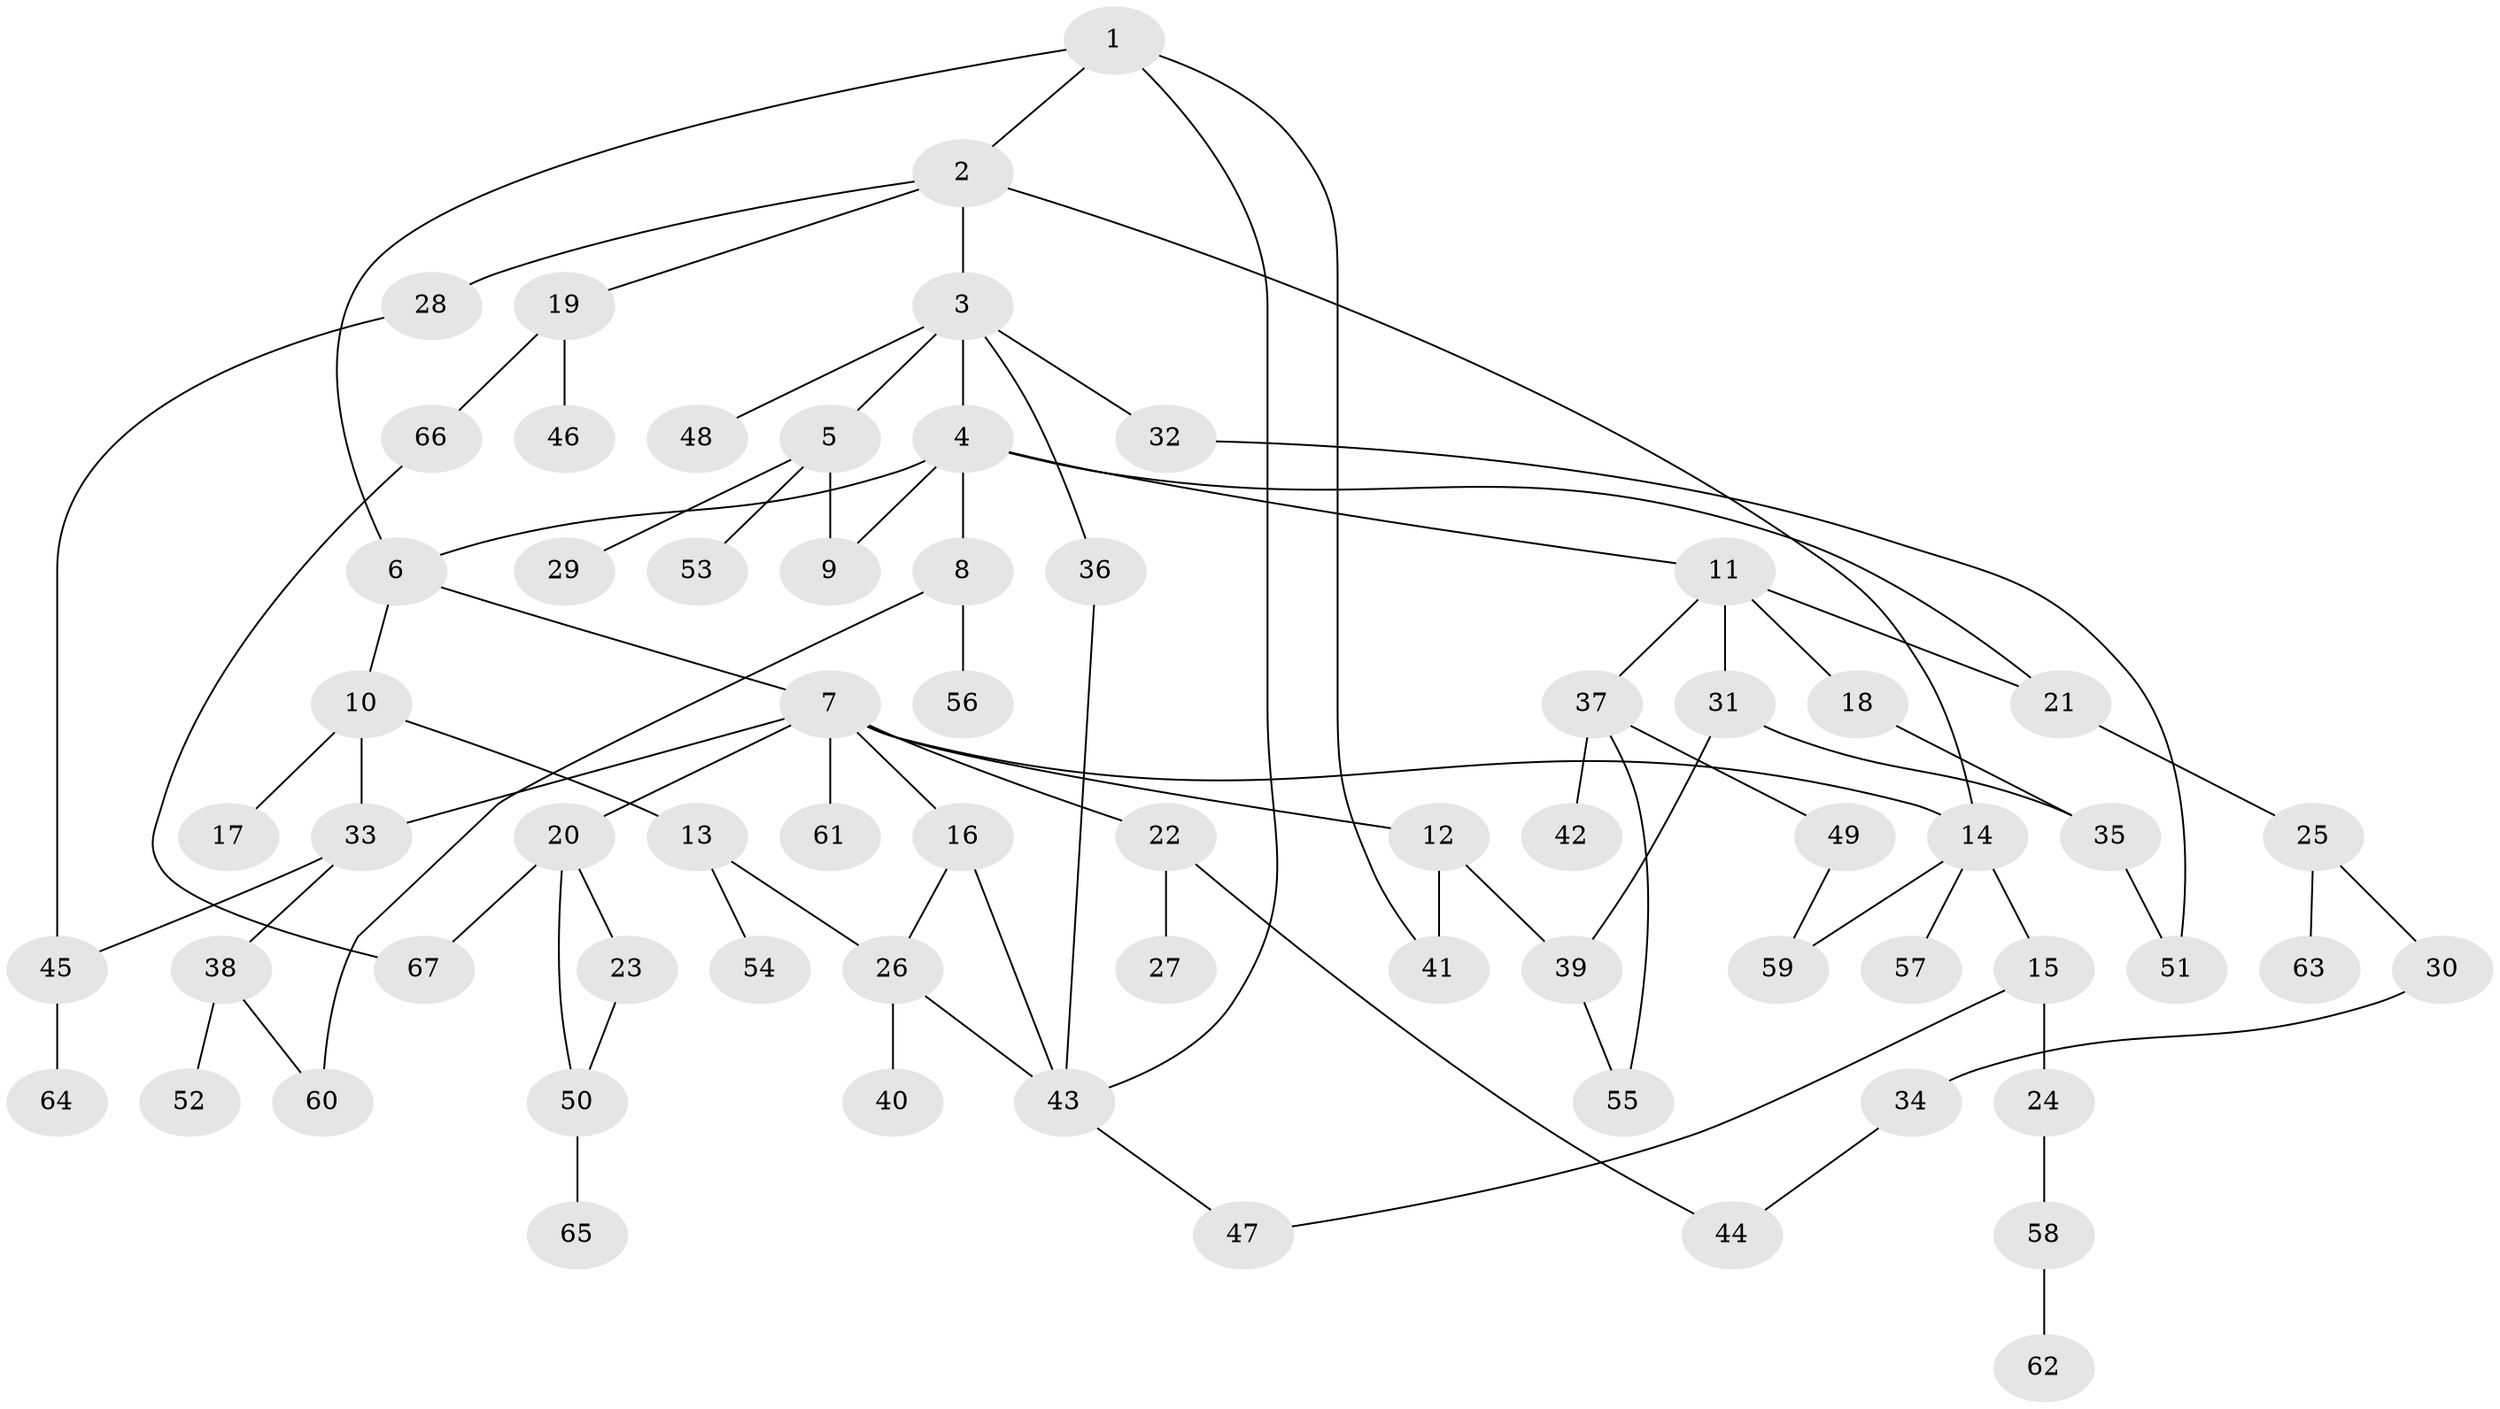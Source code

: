 // coarse degree distribution, {6: 0.06976744186046512, 9: 0.023255813953488372, 3: 0.13953488372093023, 10: 0.023255813953488372, 2: 0.37209302325581395, 5: 0.046511627906976744, 4: 0.06976744186046512, 1: 0.2558139534883721}
// Generated by graph-tools (version 1.1) at 2025/23/03/03/25 07:23:30]
// undirected, 67 vertices, 87 edges
graph export_dot {
graph [start="1"]
  node [color=gray90,style=filled];
  1;
  2;
  3;
  4;
  5;
  6;
  7;
  8;
  9;
  10;
  11;
  12;
  13;
  14;
  15;
  16;
  17;
  18;
  19;
  20;
  21;
  22;
  23;
  24;
  25;
  26;
  27;
  28;
  29;
  30;
  31;
  32;
  33;
  34;
  35;
  36;
  37;
  38;
  39;
  40;
  41;
  42;
  43;
  44;
  45;
  46;
  47;
  48;
  49;
  50;
  51;
  52;
  53;
  54;
  55;
  56;
  57;
  58;
  59;
  60;
  61;
  62;
  63;
  64;
  65;
  66;
  67;
  1 -- 2;
  1 -- 6;
  1 -- 41;
  1 -- 43;
  2 -- 3;
  2 -- 14;
  2 -- 19;
  2 -- 28;
  3 -- 4;
  3 -- 5;
  3 -- 32;
  3 -- 36;
  3 -- 48;
  4 -- 8;
  4 -- 9;
  4 -- 11;
  4 -- 21;
  4 -- 6;
  5 -- 29;
  5 -- 53;
  5 -- 9;
  6 -- 7;
  6 -- 10;
  7 -- 12;
  7 -- 16;
  7 -- 20;
  7 -- 22;
  7 -- 61;
  7 -- 14;
  7 -- 33;
  8 -- 56;
  8 -- 60;
  10 -- 13;
  10 -- 17;
  10 -- 33;
  11 -- 18;
  11 -- 31;
  11 -- 37;
  11 -- 21;
  12 -- 39;
  12 -- 41;
  13 -- 26;
  13 -- 54;
  14 -- 15;
  14 -- 57;
  14 -- 59;
  15 -- 24;
  15 -- 47;
  16 -- 43;
  16 -- 26;
  18 -- 35;
  19 -- 46;
  19 -- 66;
  20 -- 23;
  20 -- 50;
  20 -- 67;
  21 -- 25;
  22 -- 27;
  22 -- 44;
  23 -- 50;
  24 -- 58;
  25 -- 30;
  25 -- 63;
  26 -- 40;
  26 -- 43;
  28 -- 45;
  30 -- 34;
  31 -- 35;
  31 -- 39;
  32 -- 51;
  33 -- 38;
  33 -- 45;
  34 -- 44;
  35 -- 51;
  36 -- 43;
  37 -- 42;
  37 -- 49;
  37 -- 55;
  38 -- 52;
  38 -- 60;
  39 -- 55;
  43 -- 47;
  45 -- 64;
  49 -- 59;
  50 -- 65;
  58 -- 62;
  66 -- 67;
}
